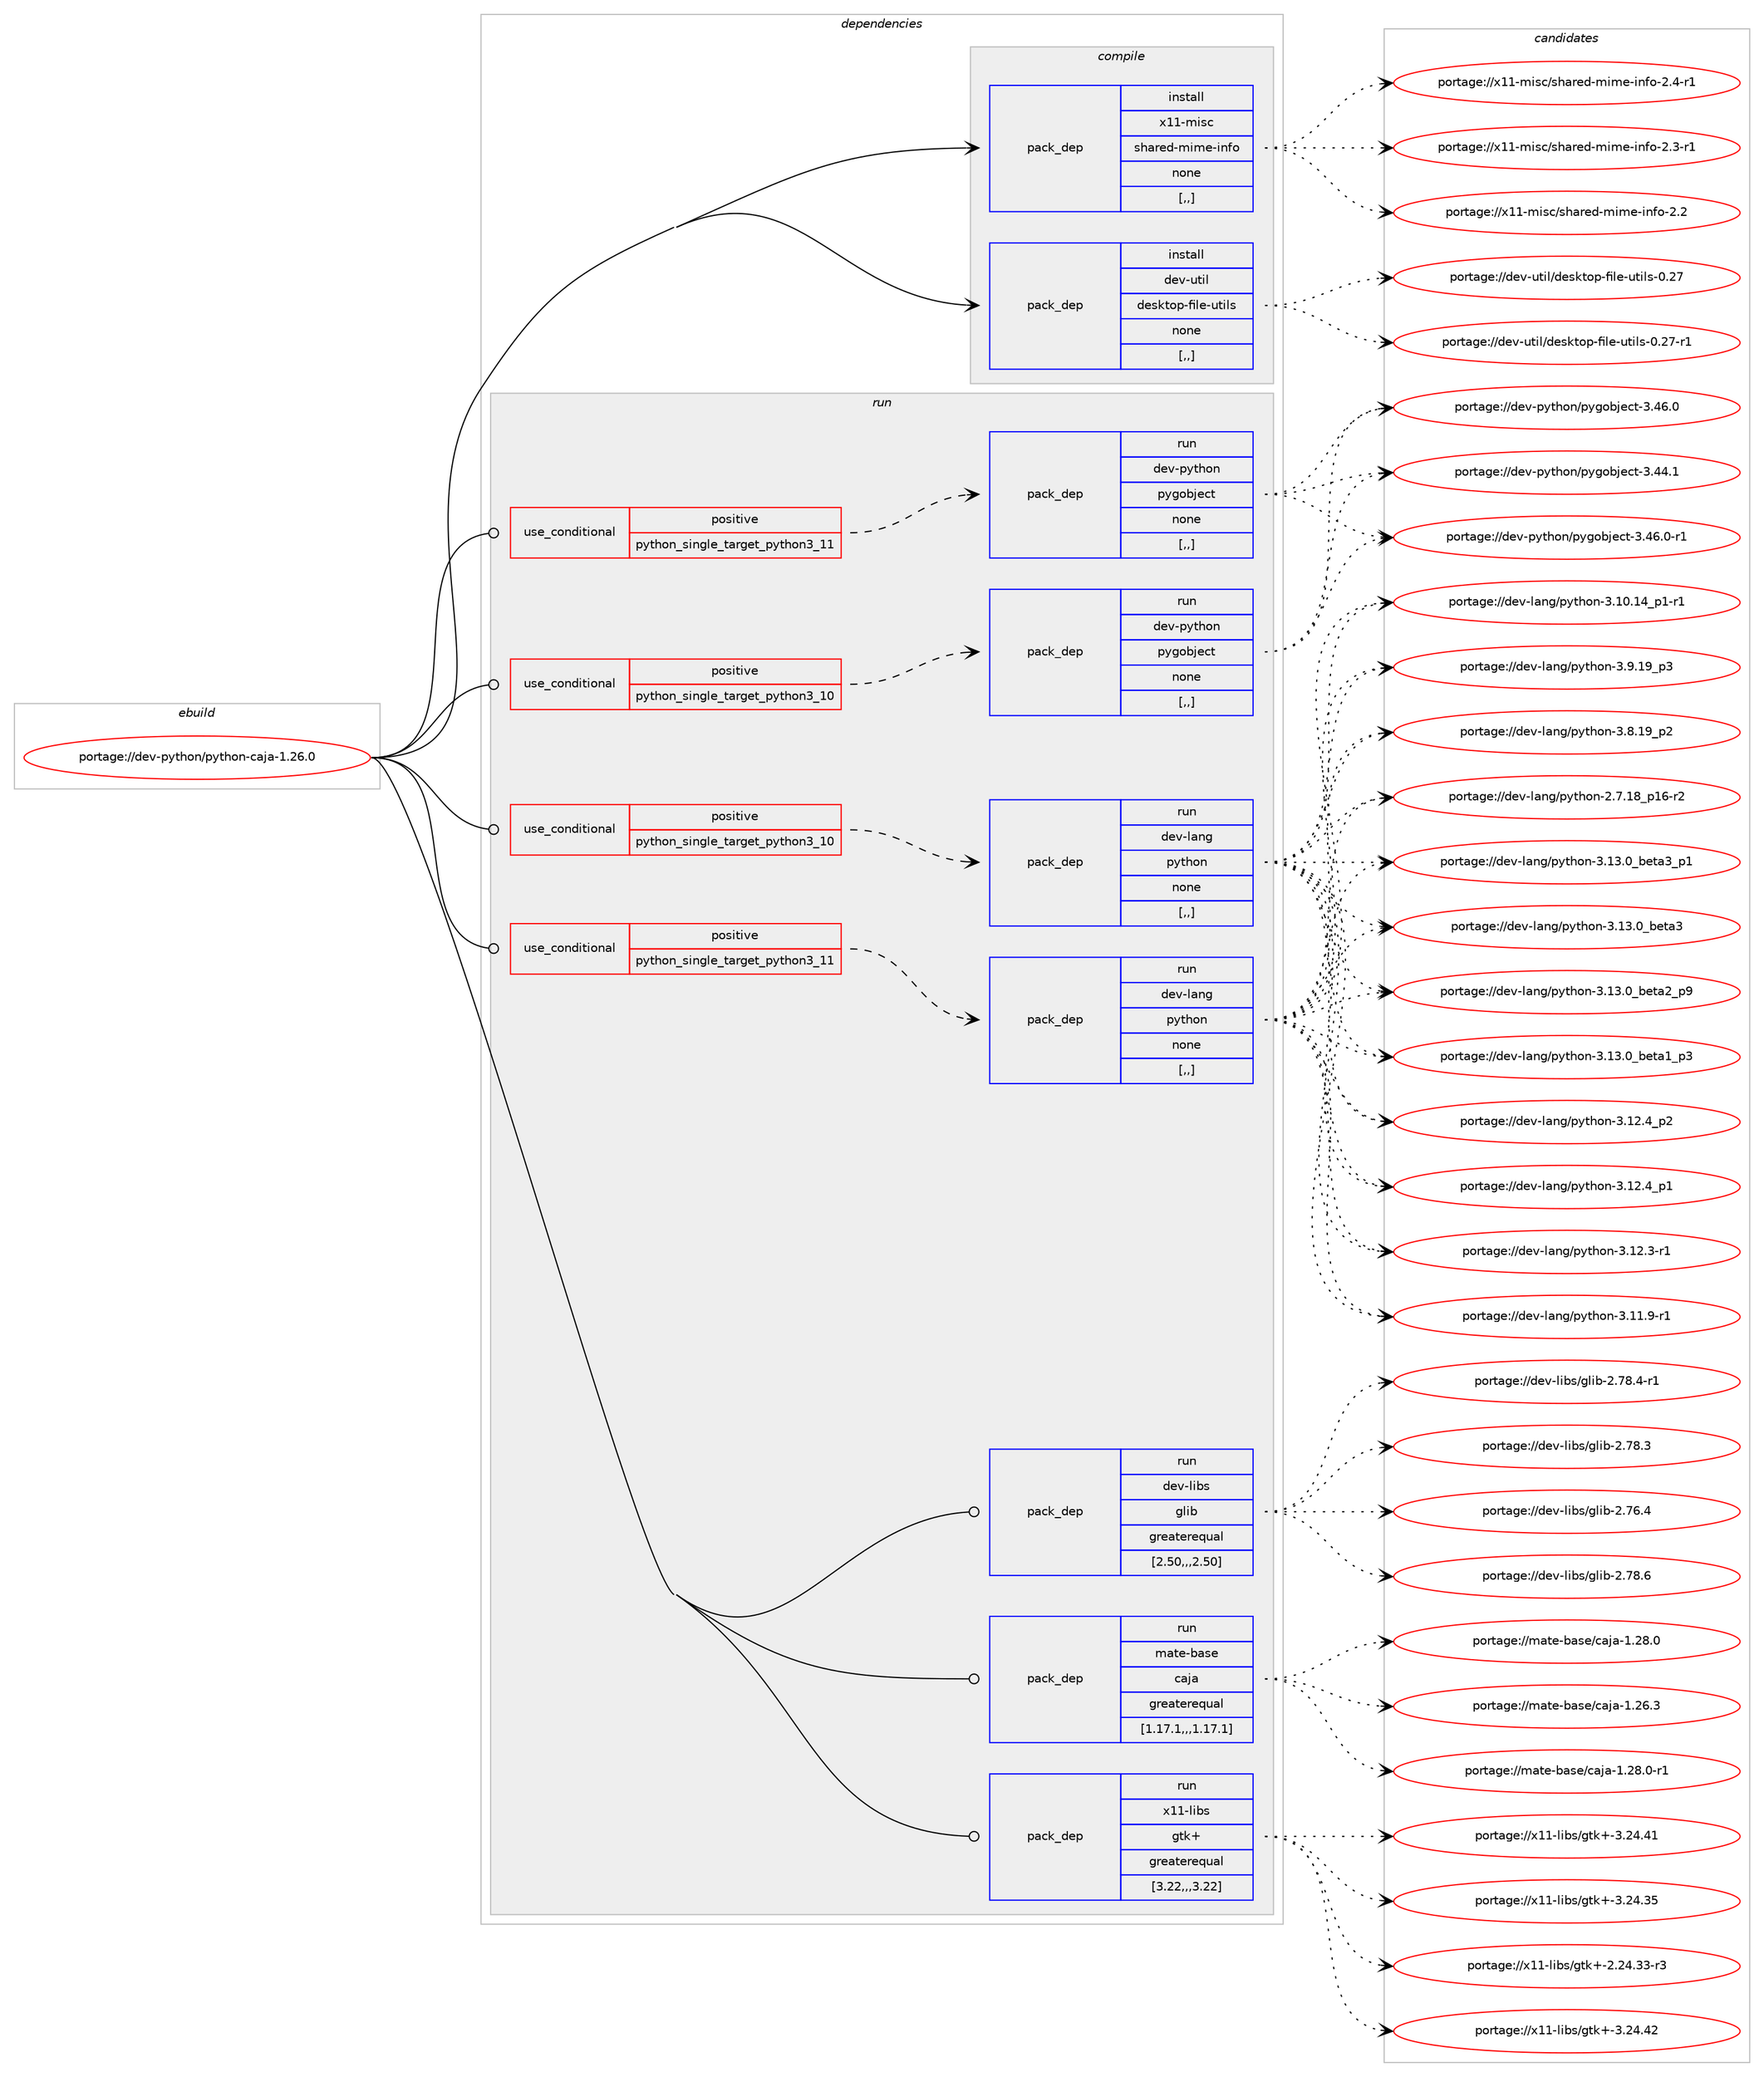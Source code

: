 digraph prolog {

# *************
# Graph options
# *************

newrank=true;
concentrate=true;
compound=true;
graph [rankdir=LR,fontname=Helvetica,fontsize=10,ranksep=1.5];#, ranksep=2.5, nodesep=0.2];
edge  [arrowhead=vee];
node  [fontname=Helvetica,fontsize=10];

# **********
# The ebuild
# **********

subgraph cluster_leftcol {
color=gray;
label=<<i>ebuild</i>>;
id [label="portage://dev-python/python-caja-1.26.0", color=red, width=4, href="../dev-python/python-caja-1.26.0.svg"];
}

# ****************
# The dependencies
# ****************

subgraph cluster_midcol {
color=gray;
label=<<i>dependencies</i>>;
subgraph cluster_compile {
fillcolor="#eeeeee";
style=filled;
label=<<i>compile</i>>;
subgraph pack120025 {
dependency159312 [label=<<TABLE BORDER="0" CELLBORDER="1" CELLSPACING="0" CELLPADDING="4" WIDTH="220"><TR><TD ROWSPAN="6" CELLPADDING="30">pack_dep</TD></TR><TR><TD WIDTH="110">install</TD></TR><TR><TD>dev-util</TD></TR><TR><TD>desktop-file-utils</TD></TR><TR><TD>none</TD></TR><TR><TD>[,,]</TD></TR></TABLE>>, shape=none, color=blue];
}
id:e -> dependency159312:w [weight=20,style="solid",arrowhead="vee"];
subgraph pack120026 {
dependency159313 [label=<<TABLE BORDER="0" CELLBORDER="1" CELLSPACING="0" CELLPADDING="4" WIDTH="220"><TR><TD ROWSPAN="6" CELLPADDING="30">pack_dep</TD></TR><TR><TD WIDTH="110">install</TD></TR><TR><TD>x11-misc</TD></TR><TR><TD>shared-mime-info</TD></TR><TR><TD>none</TD></TR><TR><TD>[,,]</TD></TR></TABLE>>, shape=none, color=blue];
}
id:e -> dependency159313:w [weight=20,style="solid",arrowhead="vee"];
}
subgraph cluster_compileandrun {
fillcolor="#eeeeee";
style=filled;
label=<<i>compile and run</i>>;
}
subgraph cluster_run {
fillcolor="#eeeeee";
style=filled;
label=<<i>run</i>>;
subgraph cond38017 {
dependency159314 [label=<<TABLE BORDER="0" CELLBORDER="1" CELLSPACING="0" CELLPADDING="4"><TR><TD ROWSPAN="3" CELLPADDING="10">use_conditional</TD></TR><TR><TD>positive</TD></TR><TR><TD>python_single_target_python3_10</TD></TR></TABLE>>, shape=none, color=red];
subgraph pack120027 {
dependency159315 [label=<<TABLE BORDER="0" CELLBORDER="1" CELLSPACING="0" CELLPADDING="4" WIDTH="220"><TR><TD ROWSPAN="6" CELLPADDING="30">pack_dep</TD></TR><TR><TD WIDTH="110">run</TD></TR><TR><TD>dev-lang</TD></TR><TR><TD>python</TD></TR><TR><TD>none</TD></TR><TR><TD>[,,]</TD></TR></TABLE>>, shape=none, color=blue];
}
dependency159314:e -> dependency159315:w [weight=20,style="dashed",arrowhead="vee"];
}
id:e -> dependency159314:w [weight=20,style="solid",arrowhead="odot"];
subgraph cond38018 {
dependency159316 [label=<<TABLE BORDER="0" CELLBORDER="1" CELLSPACING="0" CELLPADDING="4"><TR><TD ROWSPAN="3" CELLPADDING="10">use_conditional</TD></TR><TR><TD>positive</TD></TR><TR><TD>python_single_target_python3_10</TD></TR></TABLE>>, shape=none, color=red];
subgraph pack120028 {
dependency159317 [label=<<TABLE BORDER="0" CELLBORDER="1" CELLSPACING="0" CELLPADDING="4" WIDTH="220"><TR><TD ROWSPAN="6" CELLPADDING="30">pack_dep</TD></TR><TR><TD WIDTH="110">run</TD></TR><TR><TD>dev-python</TD></TR><TR><TD>pygobject</TD></TR><TR><TD>none</TD></TR><TR><TD>[,,]</TD></TR></TABLE>>, shape=none, color=blue];
}
dependency159316:e -> dependency159317:w [weight=20,style="dashed",arrowhead="vee"];
}
id:e -> dependency159316:w [weight=20,style="solid",arrowhead="odot"];
subgraph cond38019 {
dependency159318 [label=<<TABLE BORDER="0" CELLBORDER="1" CELLSPACING="0" CELLPADDING="4"><TR><TD ROWSPAN="3" CELLPADDING="10">use_conditional</TD></TR><TR><TD>positive</TD></TR><TR><TD>python_single_target_python3_11</TD></TR></TABLE>>, shape=none, color=red];
subgraph pack120029 {
dependency159319 [label=<<TABLE BORDER="0" CELLBORDER="1" CELLSPACING="0" CELLPADDING="4" WIDTH="220"><TR><TD ROWSPAN="6" CELLPADDING="30">pack_dep</TD></TR><TR><TD WIDTH="110">run</TD></TR><TR><TD>dev-lang</TD></TR><TR><TD>python</TD></TR><TR><TD>none</TD></TR><TR><TD>[,,]</TD></TR></TABLE>>, shape=none, color=blue];
}
dependency159318:e -> dependency159319:w [weight=20,style="dashed",arrowhead="vee"];
}
id:e -> dependency159318:w [weight=20,style="solid",arrowhead="odot"];
subgraph cond38020 {
dependency159320 [label=<<TABLE BORDER="0" CELLBORDER="1" CELLSPACING="0" CELLPADDING="4"><TR><TD ROWSPAN="3" CELLPADDING="10">use_conditional</TD></TR><TR><TD>positive</TD></TR><TR><TD>python_single_target_python3_11</TD></TR></TABLE>>, shape=none, color=red];
subgraph pack120030 {
dependency159321 [label=<<TABLE BORDER="0" CELLBORDER="1" CELLSPACING="0" CELLPADDING="4" WIDTH="220"><TR><TD ROWSPAN="6" CELLPADDING="30">pack_dep</TD></TR><TR><TD WIDTH="110">run</TD></TR><TR><TD>dev-python</TD></TR><TR><TD>pygobject</TD></TR><TR><TD>none</TD></TR><TR><TD>[,,]</TD></TR></TABLE>>, shape=none, color=blue];
}
dependency159320:e -> dependency159321:w [weight=20,style="dashed",arrowhead="vee"];
}
id:e -> dependency159320:w [weight=20,style="solid",arrowhead="odot"];
subgraph pack120031 {
dependency159322 [label=<<TABLE BORDER="0" CELLBORDER="1" CELLSPACING="0" CELLPADDING="4" WIDTH="220"><TR><TD ROWSPAN="6" CELLPADDING="30">pack_dep</TD></TR><TR><TD WIDTH="110">run</TD></TR><TR><TD>dev-libs</TD></TR><TR><TD>glib</TD></TR><TR><TD>greaterequal</TD></TR><TR><TD>[2.50,,,2.50]</TD></TR></TABLE>>, shape=none, color=blue];
}
id:e -> dependency159322:w [weight=20,style="solid",arrowhead="odot"];
subgraph pack120032 {
dependency159323 [label=<<TABLE BORDER="0" CELLBORDER="1" CELLSPACING="0" CELLPADDING="4" WIDTH="220"><TR><TD ROWSPAN="6" CELLPADDING="30">pack_dep</TD></TR><TR><TD WIDTH="110">run</TD></TR><TR><TD>mate-base</TD></TR><TR><TD>caja</TD></TR><TR><TD>greaterequal</TD></TR><TR><TD>[1.17.1,,,1.17.1]</TD></TR></TABLE>>, shape=none, color=blue];
}
id:e -> dependency159323:w [weight=20,style="solid",arrowhead="odot"];
subgraph pack120033 {
dependency159324 [label=<<TABLE BORDER="0" CELLBORDER="1" CELLSPACING="0" CELLPADDING="4" WIDTH="220"><TR><TD ROWSPAN="6" CELLPADDING="30">pack_dep</TD></TR><TR><TD WIDTH="110">run</TD></TR><TR><TD>x11-libs</TD></TR><TR><TD>gtk+</TD></TR><TR><TD>greaterequal</TD></TR><TR><TD>[3.22,,,3.22]</TD></TR></TABLE>>, shape=none, color=blue];
}
id:e -> dependency159324:w [weight=20,style="solid",arrowhead="odot"];
}
}

# **************
# The candidates
# **************

subgraph cluster_choices {
rank=same;
color=gray;
label=<<i>candidates</i>>;

subgraph choice120025 {
color=black;
nodesep=1;
choice1001011184511711610510847100101115107116111112451021051081014511711610510811545484650554511449 [label="portage://dev-util/desktop-file-utils-0.27-r1", color=red, width=4,href="../dev-util/desktop-file-utils-0.27-r1.svg"];
choice100101118451171161051084710010111510711611111245102105108101451171161051081154548465055 [label="portage://dev-util/desktop-file-utils-0.27", color=red, width=4,href="../dev-util/desktop-file-utils-0.27.svg"];
dependency159312:e -> choice1001011184511711610510847100101115107116111112451021051081014511711610510811545484650554511449:w [style=dotted,weight="100"];
dependency159312:e -> choice100101118451171161051084710010111510711611111245102105108101451171161051081154548465055:w [style=dotted,weight="100"];
}
subgraph choice120026 {
color=black;
nodesep=1;
choice1204949451091051159947115104971141011004510910510910145105110102111455046524511449 [label="portage://x11-misc/shared-mime-info-2.4-r1", color=red, width=4,href="../x11-misc/shared-mime-info-2.4-r1.svg"];
choice1204949451091051159947115104971141011004510910510910145105110102111455046514511449 [label="portage://x11-misc/shared-mime-info-2.3-r1", color=red, width=4,href="../x11-misc/shared-mime-info-2.3-r1.svg"];
choice120494945109105115994711510497114101100451091051091014510511010211145504650 [label="portage://x11-misc/shared-mime-info-2.2", color=red, width=4,href="../x11-misc/shared-mime-info-2.2.svg"];
dependency159313:e -> choice1204949451091051159947115104971141011004510910510910145105110102111455046524511449:w [style=dotted,weight="100"];
dependency159313:e -> choice1204949451091051159947115104971141011004510910510910145105110102111455046514511449:w [style=dotted,weight="100"];
dependency159313:e -> choice120494945109105115994711510497114101100451091051091014510511010211145504650:w [style=dotted,weight="100"];
}
subgraph choice120027 {
color=black;
nodesep=1;
choice10010111845108971101034711212111610411111045514649514648959810111697519511249 [label="portage://dev-lang/python-3.13.0_beta3_p1", color=red, width=4,href="../dev-lang/python-3.13.0_beta3_p1.svg"];
choice1001011184510897110103471121211161041111104551464951464895981011169751 [label="portage://dev-lang/python-3.13.0_beta3", color=red, width=4,href="../dev-lang/python-3.13.0_beta3.svg"];
choice10010111845108971101034711212111610411111045514649514648959810111697509511257 [label="portage://dev-lang/python-3.13.0_beta2_p9", color=red, width=4,href="../dev-lang/python-3.13.0_beta2_p9.svg"];
choice10010111845108971101034711212111610411111045514649514648959810111697499511251 [label="portage://dev-lang/python-3.13.0_beta1_p3", color=red, width=4,href="../dev-lang/python-3.13.0_beta1_p3.svg"];
choice100101118451089711010347112121116104111110455146495046529511250 [label="portage://dev-lang/python-3.12.4_p2", color=red, width=4,href="../dev-lang/python-3.12.4_p2.svg"];
choice100101118451089711010347112121116104111110455146495046529511249 [label="portage://dev-lang/python-3.12.4_p1", color=red, width=4,href="../dev-lang/python-3.12.4_p1.svg"];
choice100101118451089711010347112121116104111110455146495046514511449 [label="portage://dev-lang/python-3.12.3-r1", color=red, width=4,href="../dev-lang/python-3.12.3-r1.svg"];
choice100101118451089711010347112121116104111110455146494946574511449 [label="portage://dev-lang/python-3.11.9-r1", color=red, width=4,href="../dev-lang/python-3.11.9-r1.svg"];
choice100101118451089711010347112121116104111110455146494846495295112494511449 [label="portage://dev-lang/python-3.10.14_p1-r1", color=red, width=4,href="../dev-lang/python-3.10.14_p1-r1.svg"];
choice100101118451089711010347112121116104111110455146574649579511251 [label="portage://dev-lang/python-3.9.19_p3", color=red, width=4,href="../dev-lang/python-3.9.19_p3.svg"];
choice100101118451089711010347112121116104111110455146564649579511250 [label="portage://dev-lang/python-3.8.19_p2", color=red, width=4,href="../dev-lang/python-3.8.19_p2.svg"];
choice100101118451089711010347112121116104111110455046554649569511249544511450 [label="portage://dev-lang/python-2.7.18_p16-r2", color=red, width=4,href="../dev-lang/python-2.7.18_p16-r2.svg"];
dependency159315:e -> choice10010111845108971101034711212111610411111045514649514648959810111697519511249:w [style=dotted,weight="100"];
dependency159315:e -> choice1001011184510897110103471121211161041111104551464951464895981011169751:w [style=dotted,weight="100"];
dependency159315:e -> choice10010111845108971101034711212111610411111045514649514648959810111697509511257:w [style=dotted,weight="100"];
dependency159315:e -> choice10010111845108971101034711212111610411111045514649514648959810111697499511251:w [style=dotted,weight="100"];
dependency159315:e -> choice100101118451089711010347112121116104111110455146495046529511250:w [style=dotted,weight="100"];
dependency159315:e -> choice100101118451089711010347112121116104111110455146495046529511249:w [style=dotted,weight="100"];
dependency159315:e -> choice100101118451089711010347112121116104111110455146495046514511449:w [style=dotted,weight="100"];
dependency159315:e -> choice100101118451089711010347112121116104111110455146494946574511449:w [style=dotted,weight="100"];
dependency159315:e -> choice100101118451089711010347112121116104111110455146494846495295112494511449:w [style=dotted,weight="100"];
dependency159315:e -> choice100101118451089711010347112121116104111110455146574649579511251:w [style=dotted,weight="100"];
dependency159315:e -> choice100101118451089711010347112121116104111110455146564649579511250:w [style=dotted,weight="100"];
dependency159315:e -> choice100101118451089711010347112121116104111110455046554649569511249544511450:w [style=dotted,weight="100"];
}
subgraph choice120028 {
color=black;
nodesep=1;
choice10010111845112121116104111110471121211031119810610199116455146525446484511449 [label="portage://dev-python/pygobject-3.46.0-r1", color=red, width=4,href="../dev-python/pygobject-3.46.0-r1.svg"];
choice1001011184511212111610411111047112121103111981061019911645514652544648 [label="portage://dev-python/pygobject-3.46.0", color=red, width=4,href="../dev-python/pygobject-3.46.0.svg"];
choice1001011184511212111610411111047112121103111981061019911645514652524649 [label="portage://dev-python/pygobject-3.44.1", color=red, width=4,href="../dev-python/pygobject-3.44.1.svg"];
dependency159317:e -> choice10010111845112121116104111110471121211031119810610199116455146525446484511449:w [style=dotted,weight="100"];
dependency159317:e -> choice1001011184511212111610411111047112121103111981061019911645514652544648:w [style=dotted,weight="100"];
dependency159317:e -> choice1001011184511212111610411111047112121103111981061019911645514652524649:w [style=dotted,weight="100"];
}
subgraph choice120029 {
color=black;
nodesep=1;
choice10010111845108971101034711212111610411111045514649514648959810111697519511249 [label="portage://dev-lang/python-3.13.0_beta3_p1", color=red, width=4,href="../dev-lang/python-3.13.0_beta3_p1.svg"];
choice1001011184510897110103471121211161041111104551464951464895981011169751 [label="portage://dev-lang/python-3.13.0_beta3", color=red, width=4,href="../dev-lang/python-3.13.0_beta3.svg"];
choice10010111845108971101034711212111610411111045514649514648959810111697509511257 [label="portage://dev-lang/python-3.13.0_beta2_p9", color=red, width=4,href="../dev-lang/python-3.13.0_beta2_p9.svg"];
choice10010111845108971101034711212111610411111045514649514648959810111697499511251 [label="portage://dev-lang/python-3.13.0_beta1_p3", color=red, width=4,href="../dev-lang/python-3.13.0_beta1_p3.svg"];
choice100101118451089711010347112121116104111110455146495046529511250 [label="portage://dev-lang/python-3.12.4_p2", color=red, width=4,href="../dev-lang/python-3.12.4_p2.svg"];
choice100101118451089711010347112121116104111110455146495046529511249 [label="portage://dev-lang/python-3.12.4_p1", color=red, width=4,href="../dev-lang/python-3.12.4_p1.svg"];
choice100101118451089711010347112121116104111110455146495046514511449 [label="portage://dev-lang/python-3.12.3-r1", color=red, width=4,href="../dev-lang/python-3.12.3-r1.svg"];
choice100101118451089711010347112121116104111110455146494946574511449 [label="portage://dev-lang/python-3.11.9-r1", color=red, width=4,href="../dev-lang/python-3.11.9-r1.svg"];
choice100101118451089711010347112121116104111110455146494846495295112494511449 [label="portage://dev-lang/python-3.10.14_p1-r1", color=red, width=4,href="../dev-lang/python-3.10.14_p1-r1.svg"];
choice100101118451089711010347112121116104111110455146574649579511251 [label="portage://dev-lang/python-3.9.19_p3", color=red, width=4,href="../dev-lang/python-3.9.19_p3.svg"];
choice100101118451089711010347112121116104111110455146564649579511250 [label="portage://dev-lang/python-3.8.19_p2", color=red, width=4,href="../dev-lang/python-3.8.19_p2.svg"];
choice100101118451089711010347112121116104111110455046554649569511249544511450 [label="portage://dev-lang/python-2.7.18_p16-r2", color=red, width=4,href="../dev-lang/python-2.7.18_p16-r2.svg"];
dependency159319:e -> choice10010111845108971101034711212111610411111045514649514648959810111697519511249:w [style=dotted,weight="100"];
dependency159319:e -> choice1001011184510897110103471121211161041111104551464951464895981011169751:w [style=dotted,weight="100"];
dependency159319:e -> choice10010111845108971101034711212111610411111045514649514648959810111697509511257:w [style=dotted,weight="100"];
dependency159319:e -> choice10010111845108971101034711212111610411111045514649514648959810111697499511251:w [style=dotted,weight="100"];
dependency159319:e -> choice100101118451089711010347112121116104111110455146495046529511250:w [style=dotted,weight="100"];
dependency159319:e -> choice100101118451089711010347112121116104111110455146495046529511249:w [style=dotted,weight="100"];
dependency159319:e -> choice100101118451089711010347112121116104111110455146495046514511449:w [style=dotted,weight="100"];
dependency159319:e -> choice100101118451089711010347112121116104111110455146494946574511449:w [style=dotted,weight="100"];
dependency159319:e -> choice100101118451089711010347112121116104111110455146494846495295112494511449:w [style=dotted,weight="100"];
dependency159319:e -> choice100101118451089711010347112121116104111110455146574649579511251:w [style=dotted,weight="100"];
dependency159319:e -> choice100101118451089711010347112121116104111110455146564649579511250:w [style=dotted,weight="100"];
dependency159319:e -> choice100101118451089711010347112121116104111110455046554649569511249544511450:w [style=dotted,weight="100"];
}
subgraph choice120030 {
color=black;
nodesep=1;
choice10010111845112121116104111110471121211031119810610199116455146525446484511449 [label="portage://dev-python/pygobject-3.46.0-r1", color=red, width=4,href="../dev-python/pygobject-3.46.0-r1.svg"];
choice1001011184511212111610411111047112121103111981061019911645514652544648 [label="portage://dev-python/pygobject-3.46.0", color=red, width=4,href="../dev-python/pygobject-3.46.0.svg"];
choice1001011184511212111610411111047112121103111981061019911645514652524649 [label="portage://dev-python/pygobject-3.44.1", color=red, width=4,href="../dev-python/pygobject-3.44.1.svg"];
dependency159321:e -> choice10010111845112121116104111110471121211031119810610199116455146525446484511449:w [style=dotted,weight="100"];
dependency159321:e -> choice1001011184511212111610411111047112121103111981061019911645514652544648:w [style=dotted,weight="100"];
dependency159321:e -> choice1001011184511212111610411111047112121103111981061019911645514652524649:w [style=dotted,weight="100"];
}
subgraph choice120031 {
color=black;
nodesep=1;
choice1001011184510810598115471031081059845504655564654 [label="portage://dev-libs/glib-2.78.6", color=red, width=4,href="../dev-libs/glib-2.78.6.svg"];
choice10010111845108105981154710310810598455046555646524511449 [label="portage://dev-libs/glib-2.78.4-r1", color=red, width=4,href="../dev-libs/glib-2.78.4-r1.svg"];
choice1001011184510810598115471031081059845504655564651 [label="portage://dev-libs/glib-2.78.3", color=red, width=4,href="../dev-libs/glib-2.78.3.svg"];
choice1001011184510810598115471031081059845504655544652 [label="portage://dev-libs/glib-2.76.4", color=red, width=4,href="../dev-libs/glib-2.76.4.svg"];
dependency159322:e -> choice1001011184510810598115471031081059845504655564654:w [style=dotted,weight="100"];
dependency159322:e -> choice10010111845108105981154710310810598455046555646524511449:w [style=dotted,weight="100"];
dependency159322:e -> choice1001011184510810598115471031081059845504655564651:w [style=dotted,weight="100"];
dependency159322:e -> choice1001011184510810598115471031081059845504655544652:w [style=dotted,weight="100"];
}
subgraph choice120032 {
color=black;
nodesep=1;
choice1099711610145989711510147999710697454946505646484511449 [label="portage://mate-base/caja-1.28.0-r1", color=red, width=4,href="../mate-base/caja-1.28.0-r1.svg"];
choice109971161014598971151014799971069745494650564648 [label="portage://mate-base/caja-1.28.0", color=red, width=4,href="../mate-base/caja-1.28.0.svg"];
choice109971161014598971151014799971069745494650544651 [label="portage://mate-base/caja-1.26.3", color=red, width=4,href="../mate-base/caja-1.26.3.svg"];
dependency159323:e -> choice1099711610145989711510147999710697454946505646484511449:w [style=dotted,weight="100"];
dependency159323:e -> choice109971161014598971151014799971069745494650564648:w [style=dotted,weight="100"];
dependency159323:e -> choice109971161014598971151014799971069745494650544651:w [style=dotted,weight="100"];
}
subgraph choice120033 {
color=black;
nodesep=1;
choice1204949451081059811547103116107434551465052465250 [label="portage://x11-libs/gtk+-3.24.42", color=red, width=4,href="../x11-libs/gtk+-3.24.42.svg"];
choice1204949451081059811547103116107434551465052465249 [label="portage://x11-libs/gtk+-3.24.41", color=red, width=4,href="../x11-libs/gtk+-3.24.41.svg"];
choice1204949451081059811547103116107434551465052465153 [label="portage://x11-libs/gtk+-3.24.35", color=red, width=4,href="../x11-libs/gtk+-3.24.35.svg"];
choice12049494510810598115471031161074345504650524651514511451 [label="portage://x11-libs/gtk+-2.24.33-r3", color=red, width=4,href="../x11-libs/gtk+-2.24.33-r3.svg"];
dependency159324:e -> choice1204949451081059811547103116107434551465052465250:w [style=dotted,weight="100"];
dependency159324:e -> choice1204949451081059811547103116107434551465052465249:w [style=dotted,weight="100"];
dependency159324:e -> choice1204949451081059811547103116107434551465052465153:w [style=dotted,weight="100"];
dependency159324:e -> choice12049494510810598115471031161074345504650524651514511451:w [style=dotted,weight="100"];
}
}

}
